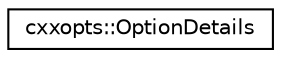 digraph "Graphical Class Hierarchy"
{
 // LATEX_PDF_SIZE
  edge [fontname="Helvetica",fontsize="10",labelfontname="Helvetica",labelfontsize="10"];
  node [fontname="Helvetica",fontsize="10",shape=record];
  rankdir="LR";
  Node0 [label="cxxopts::OptionDetails",height=0.2,width=0.4,color="black", fillcolor="white", style="filled",URL="$classcxxopts_1_1_option_details.html",tooltip=" "];
}
